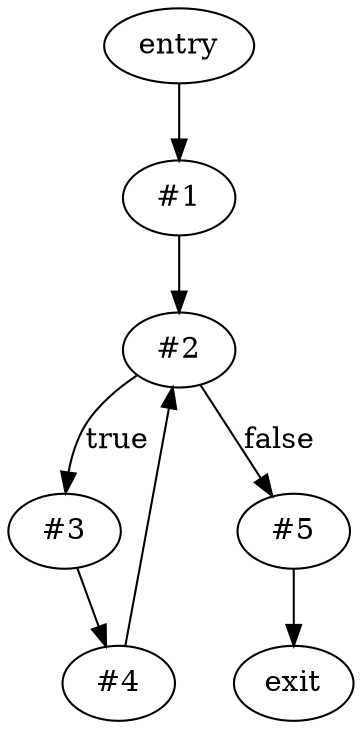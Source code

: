 digraph CFG {
  "entry" [label="entry"];
  "entry" -> "#1" [label=""];
  "#1" [label="#1"];
  "#1" -> "#2" [label=""];
  "#2" [label="#2"];
  "#2" -> "#3" [label="true"];
  "#3" [label="#3"];
  "#3" -> "#4" [label=""];
  "#4" [label="#4"];
  "#4" -> "#2" [label=""];
  "#2" -> "#5" [label="false"];
  "#5" [label="#5"];
  "#5" -> "exit" [label=""];
  "exit" [label="exit"];
}
